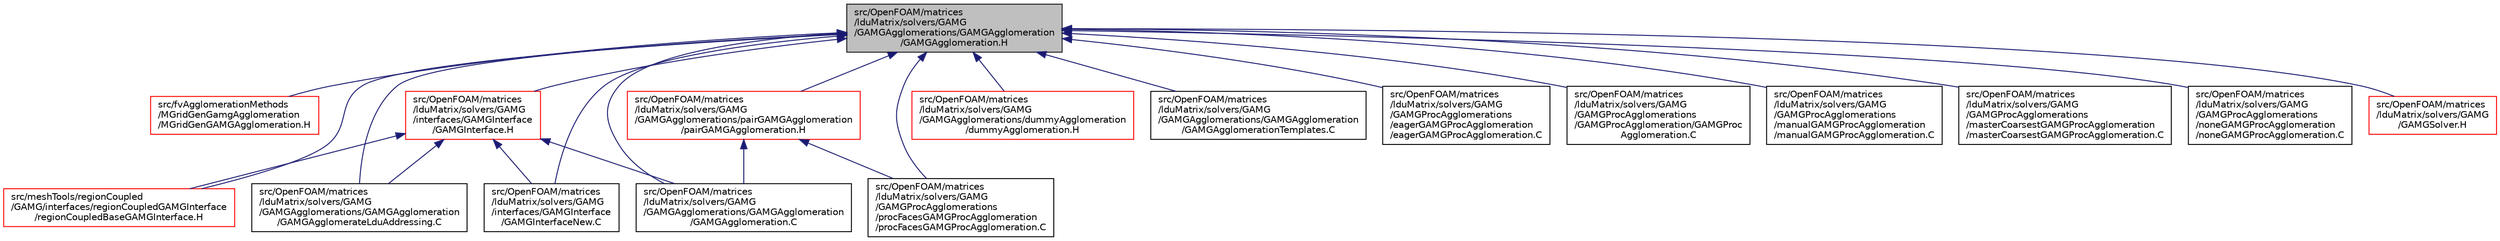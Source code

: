 digraph "src/OpenFOAM/matrices/lduMatrix/solvers/GAMG/GAMGAgglomerations/GAMGAgglomeration/GAMGAgglomeration.H"
{
  bgcolor="transparent";
  edge [fontname="Helvetica",fontsize="10",labelfontname="Helvetica",labelfontsize="10"];
  node [fontname="Helvetica",fontsize="10",shape=record];
  Node147 [label="src/OpenFOAM/matrices\l/lduMatrix/solvers/GAMG\l/GAMGAgglomerations/GAMGAgglomeration\l/GAMGAgglomeration.H",height=0.2,width=0.4,color="black", fillcolor="grey75", style="filled", fontcolor="black"];
  Node147 -> Node148 [dir="back",color="midnightblue",fontsize="10",style="solid",fontname="Helvetica"];
  Node148 [label="src/fvAgglomerationMethods\l/MGridGenGamgAgglomeration\l/MGridGenGAMGAgglomeration.H",height=0.2,width=0.4,color="red",URL="$a05003.html"];
  Node147 -> Node151 [dir="back",color="midnightblue",fontsize="10",style="solid",fontname="Helvetica"];
  Node151 [label="src/meshTools/regionCoupled\l/GAMG/interfaces/regionCoupledGAMGInterface\l/regionCoupledBaseGAMGInterface.H",height=0.2,width=0.4,color="red",URL="$a08396.html"];
  Node147 -> Node161 [dir="back",color="midnightblue",fontsize="10",style="solid",fontname="Helvetica"];
  Node161 [label="src/OpenFOAM/matrices\l/lduMatrix/solvers/GAMG\l/GAMGAgglomerations/dummyAgglomeration\l/dummyAgglomeration.H",height=0.2,width=0.4,color="red",URL="$a11432.html"];
  Node147 -> Node163 [dir="back",color="midnightblue",fontsize="10",style="solid",fontname="Helvetica"];
  Node163 [label="src/OpenFOAM/matrices\l/lduMatrix/solvers/GAMG\l/GAMGAgglomerations/GAMGAgglomeration\l/GAMGAgglomerateLduAddressing.C",height=0.2,width=0.4,color="black",URL="$a11435.html"];
  Node147 -> Node164 [dir="back",color="midnightblue",fontsize="10",style="solid",fontname="Helvetica"];
  Node164 [label="src/OpenFOAM/matrices\l/lduMatrix/solvers/GAMG\l/GAMGAgglomerations/GAMGAgglomeration\l/GAMGAgglomeration.C",height=0.2,width=0.4,color="black",URL="$a11438.html"];
  Node147 -> Node165 [dir="back",color="midnightblue",fontsize="10",style="solid",fontname="Helvetica"];
  Node165 [label="src/OpenFOAM/matrices\l/lduMatrix/solvers/GAMG\l/GAMGAgglomerations/GAMGAgglomeration\l/GAMGAgglomerationTemplates.C",height=0.2,width=0.4,color="black",URL="$a11444.html"];
  Node147 -> Node166 [dir="back",color="midnightblue",fontsize="10",style="solid",fontname="Helvetica"];
  Node166 [label="src/OpenFOAM/matrices\l/lduMatrix/solvers/GAMG\l/GAMGAgglomerations/pairGAMGAgglomeration\l/pairGAMGAgglomeration.H",height=0.2,width=0.4,color="red",URL="$a11453.html"];
  Node166 -> Node164 [dir="back",color="midnightblue",fontsize="10",style="solid",fontname="Helvetica"];
  Node166 -> Node173 [dir="back",color="midnightblue",fontsize="10",style="solid",fontname="Helvetica"];
  Node173 [label="src/OpenFOAM/matrices\l/lduMatrix/solvers/GAMG\l/GAMGProcAgglomerations\l/procFacesGAMGProcAgglomeration\l/procFacesGAMGProcAgglomeration.C",height=0.2,width=0.4,color="black",URL="$a11486.html"];
  Node147 -> Node174 [dir="back",color="midnightblue",fontsize="10",style="solid",fontname="Helvetica"];
  Node174 [label="src/OpenFOAM/matrices\l/lduMatrix/solvers/GAMG\l/GAMGProcAgglomerations\l/eagerGAMGProcAgglomeration\l/eagerGAMGProcAgglomeration.C",height=0.2,width=0.4,color="black",URL="$a11456.html"];
  Node147 -> Node175 [dir="back",color="midnightblue",fontsize="10",style="solid",fontname="Helvetica"];
  Node175 [label="src/OpenFOAM/matrices\l/lduMatrix/solvers/GAMG\l/GAMGProcAgglomerations\l/GAMGProcAgglomeration/GAMGProc\lAgglomeration.C",height=0.2,width=0.4,color="black",URL="$a11462.html"];
  Node147 -> Node176 [dir="back",color="midnightblue",fontsize="10",style="solid",fontname="Helvetica"];
  Node176 [label="src/OpenFOAM/matrices\l/lduMatrix/solvers/GAMG\l/GAMGProcAgglomerations\l/manualGAMGProcAgglomeration\l/manualGAMGProcAgglomeration.C",height=0.2,width=0.4,color="black",URL="$a11468.html"];
  Node147 -> Node177 [dir="back",color="midnightblue",fontsize="10",style="solid",fontname="Helvetica"];
  Node177 [label="src/OpenFOAM/matrices\l/lduMatrix/solvers/GAMG\l/GAMGProcAgglomerations\l/masterCoarsestGAMGProcAgglomeration\l/masterCoarsestGAMGProcAgglomeration.C",height=0.2,width=0.4,color="black",URL="$a11474.html"];
  Node147 -> Node178 [dir="back",color="midnightblue",fontsize="10",style="solid",fontname="Helvetica"];
  Node178 [label="src/OpenFOAM/matrices\l/lduMatrix/solvers/GAMG\l/GAMGProcAgglomerations\l/noneGAMGProcAgglomeration\l/noneGAMGProcAgglomeration.C",height=0.2,width=0.4,color="black",URL="$a11480.html"];
  Node147 -> Node173 [dir="back",color="midnightblue",fontsize="10",style="solid",fontname="Helvetica"];
  Node147 -> Node179 [dir="back",color="midnightblue",fontsize="10",style="solid",fontname="Helvetica"];
  Node179 [label="src/OpenFOAM/matrices\l/lduMatrix/solvers/GAMG\l/GAMGSolver.H",height=0.2,width=0.4,color="red",URL="$a11495.html"];
  Node147 -> Node187 [dir="back",color="midnightblue",fontsize="10",style="solid",fontname="Helvetica"];
  Node187 [label="src/OpenFOAM/matrices\l/lduMatrix/solvers/GAMG\l/interfaces/GAMGInterface\l/GAMGInterface.H",height=0.2,width=0.4,color="red",URL="$a11546.html"];
  Node187 -> Node151 [dir="back",color="midnightblue",fontsize="10",style="solid",fontname="Helvetica"];
  Node187 -> Node163 [dir="back",color="midnightblue",fontsize="10",style="solid",fontname="Helvetica"];
  Node187 -> Node164 [dir="back",color="midnightblue",fontsize="10",style="solid",fontname="Helvetica"];
  Node187 -> Node208 [dir="back",color="midnightblue",fontsize="10",style="solid",fontname="Helvetica"];
  Node208 [label="src/OpenFOAM/matrices\l/lduMatrix/solvers/GAMG\l/interfaces/GAMGInterface\l/GAMGInterfaceNew.C",height=0.2,width=0.4,color="black",URL="$a11549.html"];
  Node147 -> Node208 [dir="back",color="midnightblue",fontsize="10",style="solid",fontname="Helvetica"];
}

